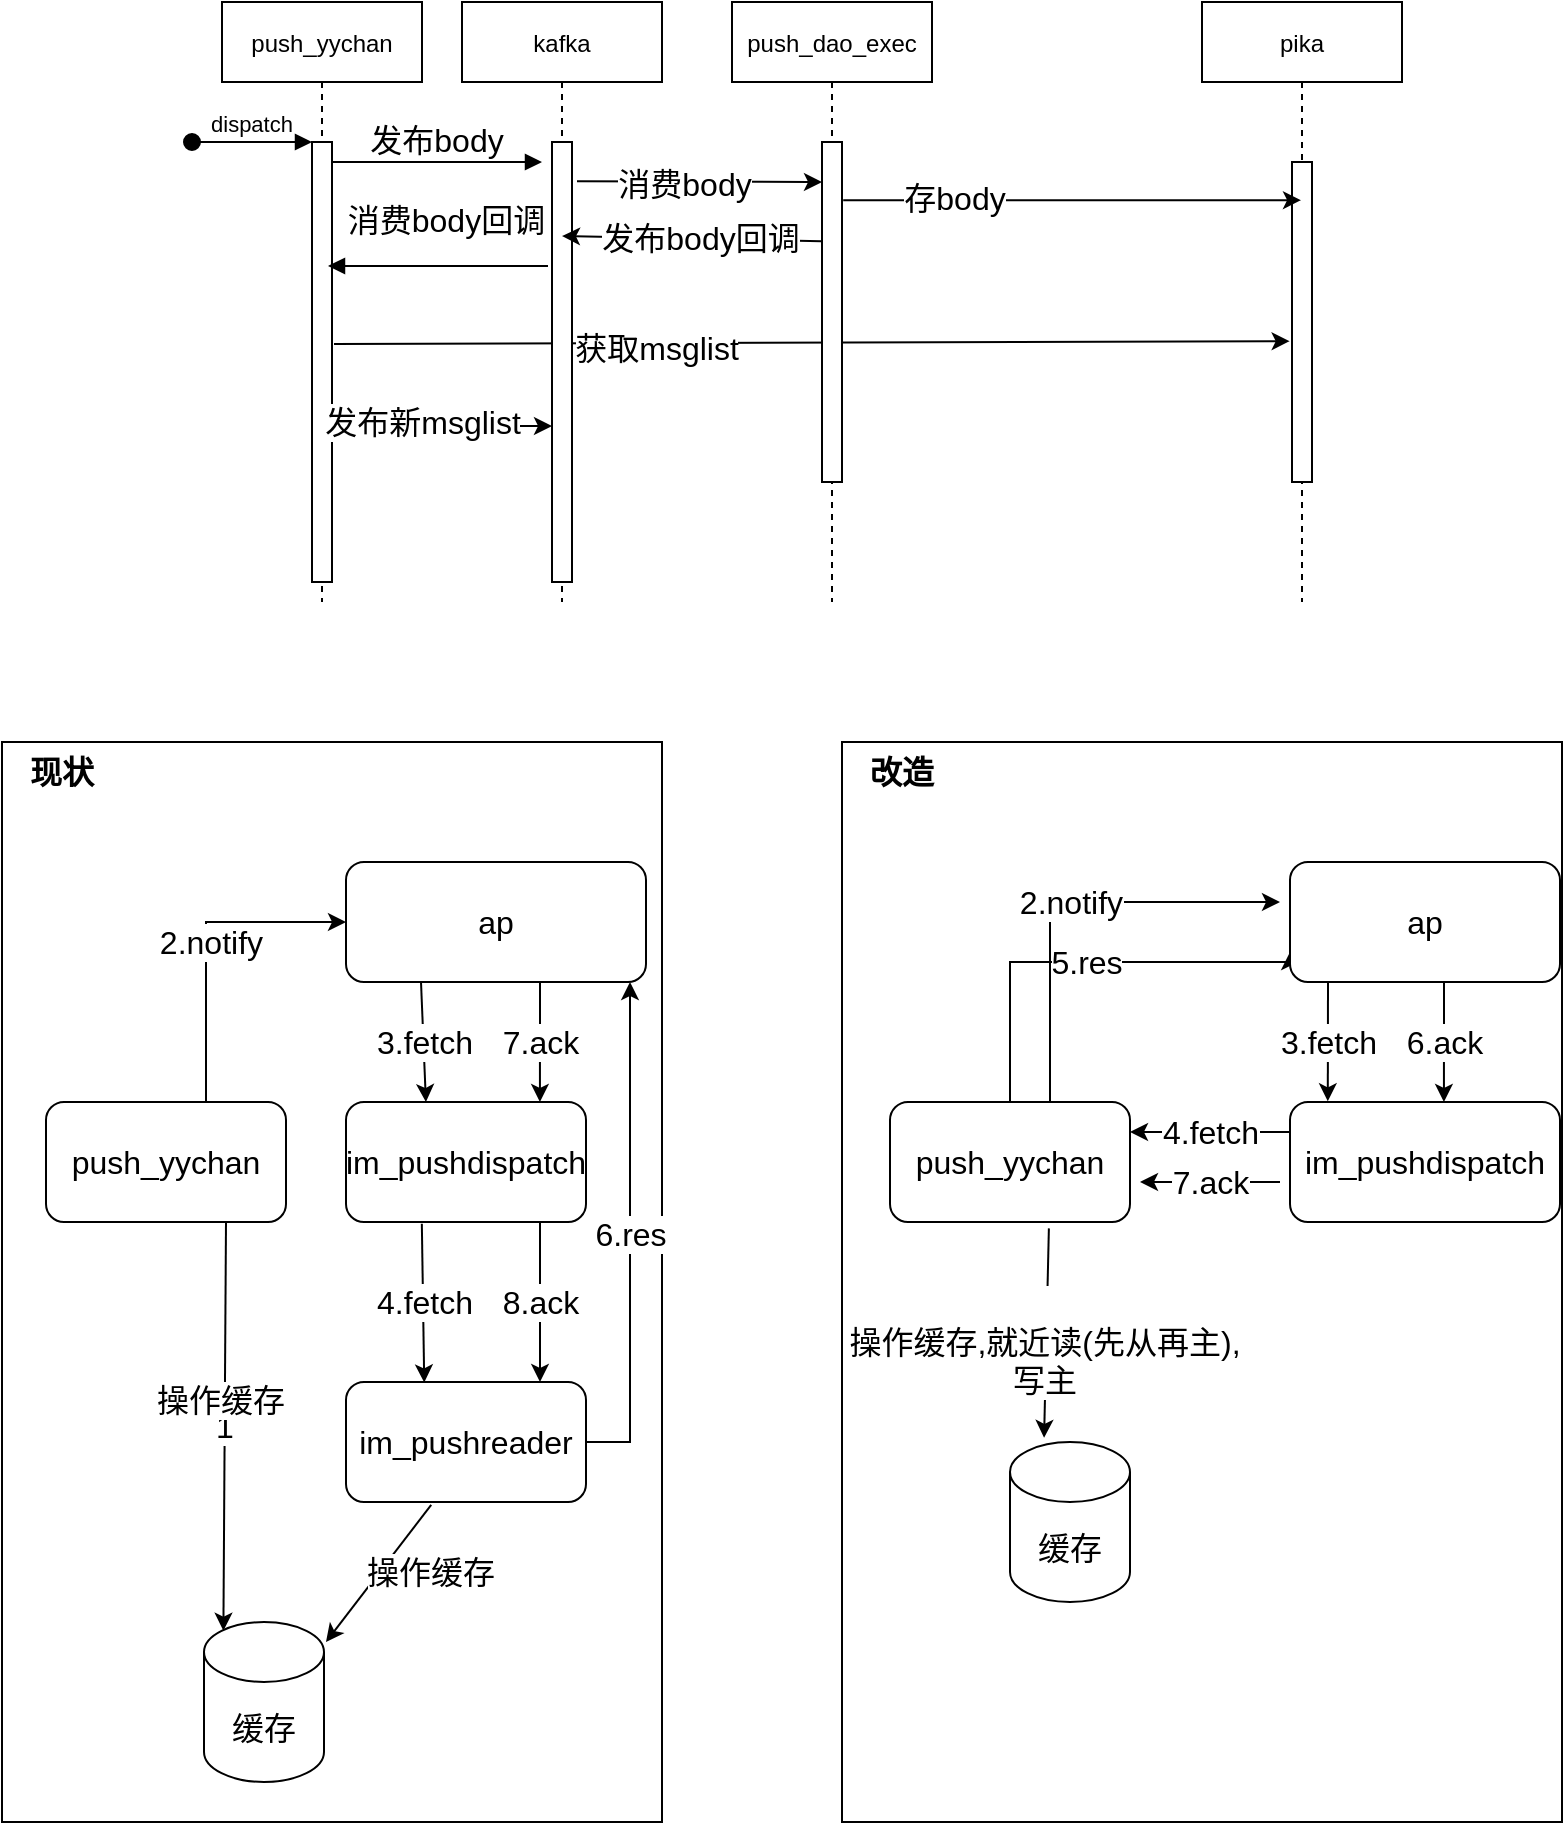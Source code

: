 <mxfile version="20.2.3" type="github">
  <diagram id="kgpKYQtTHZ0yAKxKKP6v" name="Page-1">
    <mxGraphModel dx="1761" dy="965" grid="1" gridSize="10" guides="1" tooltips="1" connect="1" arrows="1" fold="1" page="1" pageScale="1" pageWidth="850" pageHeight="1100" math="0" shadow="0">
      <root>
        <mxCell id="0" />
        <mxCell id="1" parent="0" />
        <mxCell id="9Gxki3Uk1HKQuNgWlxlC-68" value="" style="verticalLabelPosition=bottom;verticalAlign=top;html=1;shape=mxgraph.basic.rect;fillColor2=none;strokeWidth=1;size=20;indent=5;fontSize=16;fontColor=#000000;" vertex="1" parent="1">
          <mxGeometry x="430" y="450" width="360" height="540" as="geometry" />
        </mxCell>
        <mxCell id="9Gxki3Uk1HKQuNgWlxlC-66" value="" style="verticalLabelPosition=bottom;verticalAlign=top;html=1;shape=mxgraph.basic.rect;fillColor2=none;strokeWidth=1;size=18.66;indent=5;fontSize=16;fontColor=#000000;" vertex="1" parent="1">
          <mxGeometry x="10" y="450" width="330" height="540" as="geometry" />
        </mxCell>
        <mxCell id="3nuBFxr9cyL0pnOWT2aG-1" value="push_yychan" style="shape=umlLifeline;perimeter=lifelinePerimeter;container=1;collapsible=0;recursiveResize=0;rounded=0;shadow=0;strokeWidth=1;" parent="1" vertex="1">
          <mxGeometry x="120" y="80" width="100" height="300" as="geometry" />
        </mxCell>
        <mxCell id="3nuBFxr9cyL0pnOWT2aG-2" value="" style="points=[];perimeter=orthogonalPerimeter;rounded=0;shadow=0;strokeWidth=1;" parent="3nuBFxr9cyL0pnOWT2aG-1" vertex="1">
          <mxGeometry x="45" y="70" width="10" height="220" as="geometry" />
        </mxCell>
        <mxCell id="3nuBFxr9cyL0pnOWT2aG-3" value="dispatch" style="verticalAlign=bottom;startArrow=oval;endArrow=block;startSize=8;shadow=0;strokeWidth=1;" parent="3nuBFxr9cyL0pnOWT2aG-1" target="3nuBFxr9cyL0pnOWT2aG-2" edge="1">
          <mxGeometry relative="1" as="geometry">
            <mxPoint x="-15" y="70" as="sourcePoint" />
          </mxGeometry>
        </mxCell>
        <mxCell id="9Gxki3Uk1HKQuNgWlxlC-10" value="" style="endArrow=classic;html=1;rounded=0;entryX=-0.117;entryY=0.56;entryDx=0;entryDy=0;entryPerimeter=0;" edge="1" parent="3nuBFxr9cyL0pnOWT2aG-1" target="9Gxki3Uk1HKQuNgWlxlC-6">
          <mxGeometry width="50" height="50" relative="1" as="geometry">
            <mxPoint x="56" y="171" as="sourcePoint" />
            <mxPoint x="530" y="170" as="targetPoint" />
          </mxGeometry>
        </mxCell>
        <mxCell id="9Gxki3Uk1HKQuNgWlxlC-11" value="&lt;font style=&quot;font-size: 16px;&quot;&gt;获取msglist&lt;/font&gt;" style="edgeLabel;html=1;align=center;verticalAlign=middle;resizable=0;points=[];" vertex="1" connectable="0" parent="9Gxki3Uk1HKQuNgWlxlC-10">
          <mxGeometry x="-0.327" y="-2" relative="1" as="geometry">
            <mxPoint as="offset" />
          </mxGeometry>
        </mxCell>
        <mxCell id="3nuBFxr9cyL0pnOWT2aG-5" value="kafka" style="shape=umlLifeline;perimeter=lifelinePerimeter;container=1;collapsible=0;recursiveResize=0;rounded=0;shadow=0;strokeWidth=1;" parent="1" vertex="1">
          <mxGeometry x="240" y="80" width="100" height="300" as="geometry" />
        </mxCell>
        <mxCell id="3nuBFxr9cyL0pnOWT2aG-6" value="" style="points=[];perimeter=orthogonalPerimeter;rounded=0;shadow=0;strokeWidth=1;" parent="3nuBFxr9cyL0pnOWT2aG-5" vertex="1">
          <mxGeometry x="45" y="70" width="10" height="220" as="geometry" />
        </mxCell>
        <mxCell id="9Gxki3Uk1HKQuNgWlxlC-12" value="" style="endArrow=classic;html=1;rounded=0;" edge="1" parent="3nuBFxr9cyL0pnOWT2aG-5">
          <mxGeometry width="50" height="50" relative="1" as="geometry">
            <mxPoint x="-60" y="212" as="sourcePoint" />
            <mxPoint x="45" y="212" as="targetPoint" />
          </mxGeometry>
        </mxCell>
        <mxCell id="9Gxki3Uk1HKQuNgWlxlC-15" value="发布新msglist" style="edgeLabel;html=1;align=center;verticalAlign=middle;resizable=0;points=[];fontSize=16;" vertex="1" connectable="0" parent="9Gxki3Uk1HKQuNgWlxlC-12">
          <mxGeometry x="-0.661" y="2" relative="1" as="geometry">
            <mxPoint x="22" as="offset" />
          </mxGeometry>
        </mxCell>
        <mxCell id="3nuBFxr9cyL0pnOWT2aG-8" value="发布body" style="verticalAlign=bottom;endArrow=block;shadow=0;strokeWidth=1;fontSize=16;" parent="1" source="3nuBFxr9cyL0pnOWT2aG-2" edge="1">
          <mxGeometry relative="1" as="geometry">
            <mxPoint x="275" y="160" as="sourcePoint" />
            <mxPoint x="280" y="160" as="targetPoint" />
            <Array as="points">
              <mxPoint x="220" y="160" />
            </Array>
          </mxGeometry>
        </mxCell>
        <mxCell id="3nuBFxr9cyL0pnOWT2aG-9" value=" 消费body回调" style="verticalAlign=bottom;endArrow=block;shadow=0;strokeWidth=1;fontSize=16;" parent="1" edge="1">
          <mxGeometry x="-0.036" y="-12" relative="1" as="geometry">
            <mxPoint x="283" y="212" as="sourcePoint" />
            <mxPoint x="173" y="212" as="targetPoint" />
            <mxPoint as="offset" />
          </mxGeometry>
        </mxCell>
        <mxCell id="9Gxki3Uk1HKQuNgWlxlC-1" value="push_dao_exec" style="shape=umlLifeline;perimeter=lifelinePerimeter;container=1;collapsible=0;recursiveResize=0;rounded=0;shadow=0;strokeWidth=1;" vertex="1" parent="1">
          <mxGeometry x="375" y="80" width="100" height="300" as="geometry" />
        </mxCell>
        <mxCell id="9Gxki3Uk1HKQuNgWlxlC-2" value="" style="points=[];perimeter=orthogonalPerimeter;rounded=0;shadow=0;strokeWidth=1;" vertex="1" parent="9Gxki3Uk1HKQuNgWlxlC-1">
          <mxGeometry x="45" y="70" width="10" height="170" as="geometry" />
        </mxCell>
        <mxCell id="9Gxki3Uk1HKQuNgWlxlC-3" value="" style="endArrow=classic;html=1;rounded=0;" edge="1" parent="1">
          <mxGeometry width="50" height="50" relative="1" as="geometry">
            <mxPoint x="297.5" y="169.6" as="sourcePoint" />
            <mxPoint x="420" y="170" as="targetPoint" />
          </mxGeometry>
        </mxCell>
        <mxCell id="9Gxki3Uk1HKQuNgWlxlC-14" value="消费body" style="edgeLabel;html=1;align=center;verticalAlign=middle;resizable=0;points=[];fontSize=16;" vertex="1" connectable="0" parent="9Gxki3Uk1HKQuNgWlxlC-3">
          <mxGeometry x="-0.408" y="-1" relative="1" as="geometry">
            <mxPoint x="17" as="offset" />
          </mxGeometry>
        </mxCell>
        <mxCell id="9Gxki3Uk1HKQuNgWlxlC-4" value="" style="endArrow=classic;html=1;rounded=0;exitX=-0.028;exitY=0.292;exitDx=0;exitDy=0;exitPerimeter=0;" edge="1" parent="1" source="9Gxki3Uk1HKQuNgWlxlC-2">
          <mxGeometry width="50" height="50" relative="1" as="geometry">
            <mxPoint x="410" y="200" as="sourcePoint" />
            <mxPoint x="290" y="197" as="targetPoint" />
          </mxGeometry>
        </mxCell>
        <mxCell id="9Gxki3Uk1HKQuNgWlxlC-7" value="发布body回调" style="edgeLabel;html=1;align=center;verticalAlign=middle;resizable=0;points=[];fontSize=16;" vertex="1" connectable="0" parent="9Gxki3Uk1HKQuNgWlxlC-4">
          <mxGeometry x="0.177" y="-3" relative="1" as="geometry">
            <mxPoint x="15" y="3" as="offset" />
          </mxGeometry>
        </mxCell>
        <mxCell id="9Gxki3Uk1HKQuNgWlxlC-5" value="pika" style="shape=umlLifeline;perimeter=lifelinePerimeter;container=1;collapsible=0;recursiveResize=0;rounded=0;shadow=0;strokeWidth=1;" vertex="1" parent="1">
          <mxGeometry x="610" y="80" width="100" height="300" as="geometry" />
        </mxCell>
        <mxCell id="9Gxki3Uk1HKQuNgWlxlC-6" value="" style="points=[];perimeter=orthogonalPerimeter;rounded=0;shadow=0;strokeWidth=1;" vertex="1" parent="9Gxki3Uk1HKQuNgWlxlC-5">
          <mxGeometry x="45" y="80" width="10" height="160" as="geometry" />
        </mxCell>
        <mxCell id="9Gxki3Uk1HKQuNgWlxlC-8" value="" style="endArrow=classic;html=1;rounded=0;exitX=1.06;exitY=0.171;exitDx=0;exitDy=0;exitPerimeter=0;fontSize=16;" edge="1" parent="1" source="9Gxki3Uk1HKQuNgWlxlC-2" target="9Gxki3Uk1HKQuNgWlxlC-5">
          <mxGeometry width="50" height="50" relative="1" as="geometry">
            <mxPoint x="420" y="190" as="sourcePoint" />
            <mxPoint x="655.01" y="183.64" as="targetPoint" />
          </mxGeometry>
        </mxCell>
        <mxCell id="9Gxki3Uk1HKQuNgWlxlC-9" value="存body" style="edgeLabel;html=1;align=center;verticalAlign=middle;resizable=0;points=[];fontSize=16;" vertex="1" connectable="0" parent="9Gxki3Uk1HKQuNgWlxlC-8">
          <mxGeometry x="-0.515" y="1" relative="1" as="geometry">
            <mxPoint as="offset" />
          </mxGeometry>
        </mxCell>
        <mxCell id="9Gxki3Uk1HKQuNgWlxlC-18" value="push_yychan" style="rounded=1;whiteSpace=wrap;html=1;fontSize=16;" vertex="1" parent="1">
          <mxGeometry x="32" y="630" width="120" height="60" as="geometry" />
        </mxCell>
        <mxCell id="9Gxki3Uk1HKQuNgWlxlC-19" value="im_pushreader" style="rounded=1;whiteSpace=wrap;html=1;fontSize=16;" vertex="1" parent="1">
          <mxGeometry x="182" y="770" width="120" height="60" as="geometry" />
        </mxCell>
        <mxCell id="9Gxki3Uk1HKQuNgWlxlC-22" value="ap" style="rounded=1;whiteSpace=wrap;html=1;fontSize=16;" vertex="1" parent="1">
          <mxGeometry x="182" y="510" width="150" height="60" as="geometry" />
        </mxCell>
        <mxCell id="9Gxki3Uk1HKQuNgWlxlC-23" value="缓存" style="shape=cylinder3;whiteSpace=wrap;html=1;boundedLbl=1;backgroundOutline=1;size=15;fontSize=16;" vertex="1" parent="1">
          <mxGeometry x="111" y="890" width="60" height="80" as="geometry" />
        </mxCell>
        <mxCell id="9Gxki3Uk1HKQuNgWlxlC-24" value="&amp;nbsp;2.notify" style="endArrow=classic;html=1;rounded=0;fontSize=16;" edge="1" parent="1">
          <mxGeometry width="50" height="50" relative="1" as="geometry">
            <mxPoint x="112" y="630" as="sourcePoint" />
            <mxPoint x="182" y="540" as="targetPoint" />
            <Array as="points">
              <mxPoint x="112" y="540" />
            </Array>
          </mxGeometry>
        </mxCell>
        <mxCell id="9Gxki3Uk1HKQuNgWlxlC-25" value="1" style="endArrow=classic;html=1;rounded=0;fontSize=16;exitX=0.75;exitY=1;exitDx=0;exitDy=0;entryX=0.145;entryY=0;entryDx=0;entryDy=4.35;entryPerimeter=0;" edge="1" parent="1" source="9Gxki3Uk1HKQuNgWlxlC-18">
          <mxGeometry width="50" height="50" relative="1" as="geometry">
            <mxPoint x="72" y="730" as="sourcePoint" />
            <mxPoint x="120.7" y="894.35" as="targetPoint" />
          </mxGeometry>
        </mxCell>
        <mxCell id="9Gxki3Uk1HKQuNgWlxlC-33" value="操作缓存" style="edgeLabel;html=1;align=center;verticalAlign=middle;resizable=0;points=[];fontSize=16;" vertex="1" connectable="0" parent="9Gxki3Uk1HKQuNgWlxlC-25">
          <mxGeometry x="-0.129" relative="1" as="geometry">
            <mxPoint x="-3" as="offset" />
          </mxGeometry>
        </mxCell>
        <mxCell id="9Gxki3Uk1HKQuNgWlxlC-26" value="im_pushdispatch" style="rounded=1;whiteSpace=wrap;html=1;fontSize=16;" vertex="1" parent="1">
          <mxGeometry x="182" y="630" width="120" height="60" as="geometry" />
        </mxCell>
        <mxCell id="9Gxki3Uk1HKQuNgWlxlC-27" value="3.fetch" style="endArrow=classic;html=1;rounded=0;fontSize=16;exitX=0.25;exitY=1;exitDx=0;exitDy=0;entryX=0.333;entryY=0;entryDx=0;entryDy=0;entryPerimeter=0;" edge="1" parent="1" source="9Gxki3Uk1HKQuNgWlxlC-22" target="9Gxki3Uk1HKQuNgWlxlC-26">
          <mxGeometry width="50" height="50" relative="1" as="geometry">
            <mxPoint x="222" y="630" as="sourcePoint" />
            <mxPoint x="226" y="610" as="targetPoint" />
          </mxGeometry>
        </mxCell>
        <mxCell id="9Gxki3Uk1HKQuNgWlxlC-28" value="4.fetch" style="endArrow=classic;html=1;rounded=0;fontSize=16;exitX=0.316;exitY=1.014;exitDx=0;exitDy=0;exitPerimeter=0;entryX=0.326;entryY=0.004;entryDx=0;entryDy=0;entryPerimeter=0;" edge="1" parent="1" source="9Gxki3Uk1HKQuNgWlxlC-26" target="9Gxki3Uk1HKQuNgWlxlC-19">
          <mxGeometry width="50" height="50" relative="1" as="geometry">
            <mxPoint x="212" y="740" as="sourcePoint" />
            <mxPoint x="262" y="690" as="targetPoint" />
          </mxGeometry>
        </mxCell>
        <mxCell id="9Gxki3Uk1HKQuNgWlxlC-29" value="操作缓存" style="endArrow=classic;html=1;rounded=0;fontSize=16;exitX=0.355;exitY=1.024;exitDx=0;exitDy=0;exitPerimeter=0;entryX=1;entryY=0.125;entryDx=0;entryDy=0;entryPerimeter=0;" edge="1" parent="1" source="9Gxki3Uk1HKQuNgWlxlC-19">
          <mxGeometry x="-0.363" y="20" width="50" height="50" relative="1" as="geometry">
            <mxPoint x="222" y="850" as="sourcePoint" />
            <mxPoint x="172" y="900" as="targetPoint" />
            <mxPoint as="offset" />
          </mxGeometry>
        </mxCell>
        <mxCell id="9Gxki3Uk1HKQuNgWlxlC-30" value="6.res" style="endArrow=classic;html=1;rounded=0;fontSize=16;" edge="1" parent="1">
          <mxGeometry width="50" height="50" relative="1" as="geometry">
            <mxPoint x="302" y="800" as="sourcePoint" />
            <mxPoint x="324" y="570" as="targetPoint" />
            <Array as="points">
              <mxPoint x="324" y="800" />
            </Array>
          </mxGeometry>
        </mxCell>
        <mxCell id="9Gxki3Uk1HKQuNgWlxlC-31" value="7.ack" style="endArrow=classic;html=1;rounded=0;fontSize=16;exitX=0.5;exitY=1;exitDx=0;exitDy=0;entryX=0.708;entryY=0;entryDx=0;entryDy=0;entryPerimeter=0;" edge="1" parent="1">
          <mxGeometry width="50" height="50" relative="1" as="geometry">
            <mxPoint x="279" y="570" as="sourcePoint" />
            <mxPoint x="278.96" y="630" as="targetPoint" />
          </mxGeometry>
        </mxCell>
        <mxCell id="9Gxki3Uk1HKQuNgWlxlC-32" value="8.ack" style="endArrow=classic;html=1;rounded=0;fontSize=16;exitX=0.75;exitY=1;exitDx=0;exitDy=0;entryX=0.75;entryY=0;entryDx=0;entryDy=0;" edge="1" parent="1">
          <mxGeometry width="50" height="50" relative="1" as="geometry">
            <mxPoint x="279" y="690" as="sourcePoint" />
            <mxPoint x="279" y="770" as="targetPoint" />
          </mxGeometry>
        </mxCell>
        <mxCell id="9Gxki3Uk1HKQuNgWlxlC-63" value="&lt;font color=&quot;#000000&quot;&gt;5.res&lt;/font&gt;" style="edgeStyle=orthogonalEdgeStyle;rounded=0;orthogonalLoop=1;jettySize=auto;html=1;exitX=0.5;exitY=0;exitDx=0;exitDy=0;entryX=0;entryY=0.75;entryDx=0;entryDy=0;fontSize=16;fontColor=#FFFF99;" edge="1" parent="1" source="9Gxki3Uk1HKQuNgWlxlC-46" target="9Gxki3Uk1HKQuNgWlxlC-48">
          <mxGeometry relative="1" as="geometry">
            <Array as="points">
              <mxPoint x="514" y="560" />
              <mxPoint x="654" y="560" />
            </Array>
          </mxGeometry>
        </mxCell>
        <mxCell id="9Gxki3Uk1HKQuNgWlxlC-46" value="push_yychan" style="rounded=1;whiteSpace=wrap;html=1;fontSize=16;" vertex="1" parent="1">
          <mxGeometry x="454" y="630" width="120" height="60" as="geometry" />
        </mxCell>
        <mxCell id="9Gxki3Uk1HKQuNgWlxlC-48" value="ap" style="rounded=1;whiteSpace=wrap;html=1;fontSize=16;" vertex="1" parent="1">
          <mxGeometry x="654" y="510" width="135" height="60" as="geometry" />
        </mxCell>
        <mxCell id="9Gxki3Uk1HKQuNgWlxlC-50" value="&amp;nbsp;2.notify" style="endArrow=classic;html=1;rounded=0;fontSize=16;" edge="1" parent="1">
          <mxGeometry width="50" height="50" relative="1" as="geometry">
            <mxPoint x="534" y="630" as="sourcePoint" />
            <mxPoint x="649" y="530" as="targetPoint" />
            <Array as="points">
              <mxPoint x="534" y="530" />
            </Array>
          </mxGeometry>
        </mxCell>
        <mxCell id="9Gxki3Uk1HKQuNgWlxlC-53" value="im_pushdispatch" style="rounded=1;whiteSpace=wrap;html=1;fontSize=16;" vertex="1" parent="1">
          <mxGeometry x="654" y="630" width="135" height="60" as="geometry" />
        </mxCell>
        <mxCell id="9Gxki3Uk1HKQuNgWlxlC-54" value="3.fetch" style="endArrow=classic;html=1;rounded=0;fontSize=16;entryX=0.14;entryY=-0.006;entryDx=0;entryDy=0;entryPerimeter=0;" edge="1" parent="1" target="9Gxki3Uk1HKQuNgWlxlC-53">
          <mxGeometry width="50" height="50" relative="1" as="geometry">
            <mxPoint x="673" y="570" as="sourcePoint" />
            <mxPoint x="669" y="620" as="targetPoint" />
          </mxGeometry>
        </mxCell>
        <mxCell id="9Gxki3Uk1HKQuNgWlxlC-55" value="4.fetch" style="endArrow=classic;html=1;rounded=0;fontSize=16;exitX=0;exitY=0.25;exitDx=0;exitDy=0;entryX=1;entryY=0.25;entryDx=0;entryDy=0;" edge="1" parent="1" source="9Gxki3Uk1HKQuNgWlxlC-53" target="9Gxki3Uk1HKQuNgWlxlC-46">
          <mxGeometry width="50" height="50" relative="1" as="geometry">
            <mxPoint x="634" y="740" as="sourcePoint" />
            <mxPoint x="643.12" y="770.24" as="targetPoint" />
          </mxGeometry>
        </mxCell>
        <mxCell id="9Gxki3Uk1HKQuNgWlxlC-58" value="6.ack" style="endArrow=classic;html=1;rounded=0;fontSize=16;exitX=0.5;exitY=1;exitDx=0;exitDy=0;entryX=0.708;entryY=0;entryDx=0;entryDy=0;entryPerimeter=0;" edge="1" parent="1">
          <mxGeometry width="50" height="50" relative="1" as="geometry">
            <mxPoint x="731" y="570" as="sourcePoint" />
            <mxPoint x="730.96" y="630" as="targetPoint" />
          </mxGeometry>
        </mxCell>
        <mxCell id="9Gxki3Uk1HKQuNgWlxlC-59" value="7.ack" style="endArrow=classic;html=1;rounded=0;fontSize=16;" edge="1" parent="1">
          <mxGeometry width="50" height="50" relative="1" as="geometry">
            <mxPoint x="649" y="670" as="sourcePoint" />
            <mxPoint x="579" y="670" as="targetPoint" />
          </mxGeometry>
        </mxCell>
        <mxCell id="9Gxki3Uk1HKQuNgWlxlC-49" value="缓存" style="shape=cylinder3;whiteSpace=wrap;html=1;boundedLbl=1;backgroundOutline=1;size=15;fontSize=16;" vertex="1" parent="1">
          <mxGeometry x="514" y="800" width="60" height="80" as="geometry" />
        </mxCell>
        <mxCell id="9Gxki3Uk1HKQuNgWlxlC-65" value="&lt;br&gt;&lt;span style=&quot;color: rgb(0, 0, 0); font-family: Helvetica; font-size: 16px; font-style: normal; font-variant-ligatures: normal; font-variant-caps: normal; font-weight: 400; letter-spacing: normal; orphans: 2; text-align: center; text-indent: 0px; text-transform: none; widows: 2; word-spacing: 0px; -webkit-text-stroke-width: 0px; background-color: rgb(255, 255, 255); text-decoration-thickness: initial; text-decoration-style: initial; text-decoration-color: initial; float: none; display: inline !important;&quot;&gt;操作缓存,就近读(先从再主),&lt;br&gt;写主&lt;/span&gt;&lt;br&gt;" style="endArrow=classic;html=1;rounded=0;fontSize=16;fontColor=#000000;entryX=0.284;entryY=-0.026;entryDx=0;entryDy=0;entryPerimeter=0;exitX=0.662;exitY=1.053;exitDx=0;exitDy=0;exitPerimeter=0;" edge="1" parent="1" source="9Gxki3Uk1HKQuNgWlxlC-46" target="9Gxki3Uk1HKQuNgWlxlC-49">
          <mxGeometry x="0.086" y="-1" width="50" height="50" relative="1" as="geometry">
            <mxPoint x="519" y="740" as="sourcePoint" />
            <mxPoint x="569" y="690" as="targetPoint" />
            <mxPoint as="offset" />
          </mxGeometry>
        </mxCell>
        <mxCell id="9Gxki3Uk1HKQuNgWlxlC-67" value="&lt;b&gt;现状&lt;/b&gt;" style="text;html=1;strokeColor=none;fillColor=none;align=center;verticalAlign=middle;whiteSpace=wrap;rounded=0;fontSize=16;fontColor=#000000;" vertex="1" parent="1">
          <mxGeometry x="10" y="450" width="60" height="30" as="geometry" />
        </mxCell>
        <mxCell id="9Gxki3Uk1HKQuNgWlxlC-69" value="&lt;b&gt;改造&lt;/b&gt;" style="text;html=1;strokeColor=none;fillColor=none;align=center;verticalAlign=middle;whiteSpace=wrap;rounded=0;fontSize=16;fontColor=#000000;" vertex="1" parent="1">
          <mxGeometry x="430" y="450" width="60" height="30" as="geometry" />
        </mxCell>
      </root>
    </mxGraphModel>
  </diagram>
</mxfile>
